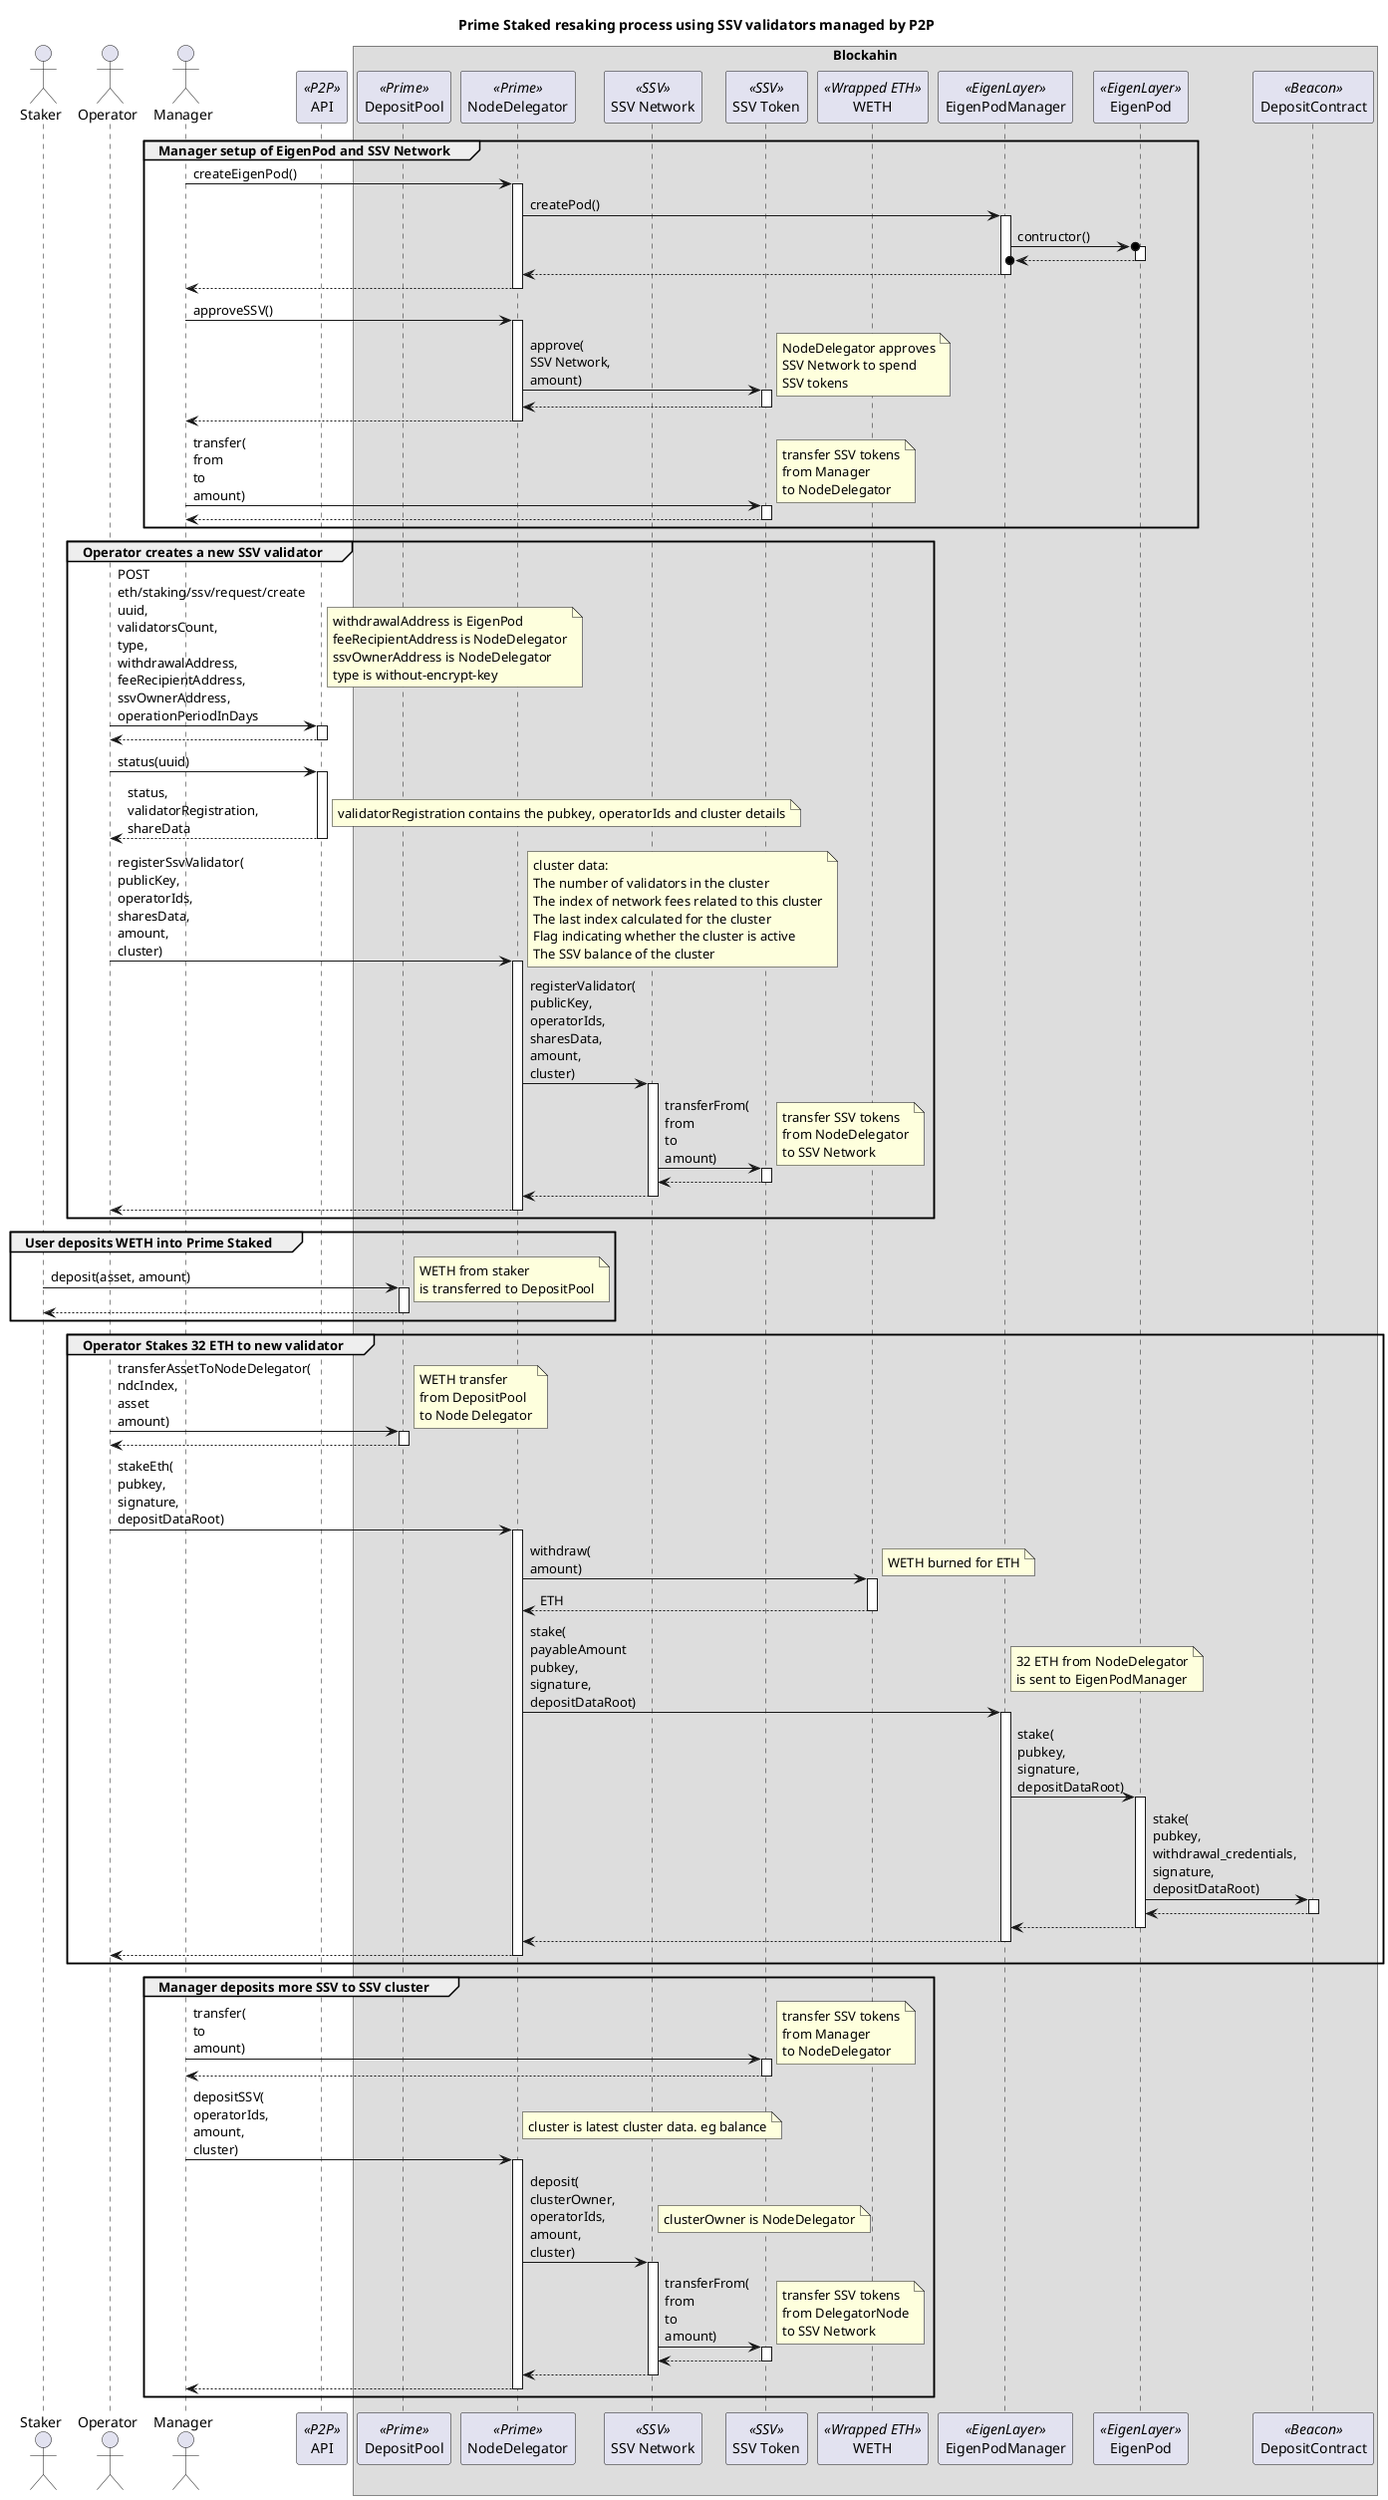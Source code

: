 @startuml

skinparam tabSize 2

title "Prime Staked resaking process using SSV validators managed by P2P"

actor "Staker" as staker
actor "Operator" as op
actor "Manager" as man
participant "API" as api <<P2P>>

box "Blockahin"
participant "DepositPool" as dp <<Prime>>
participant "NodeDelegator" as nd <<Prime>>
participant "SSV Network" as ssvNet <<SSV>>
participant "SSV Token" as ssv <<SSV>>
participant "WETH" as weth <<Wrapped ETH>>
participant "EigenPodManager" as podMan <<EigenLayer>>
participant "EigenPod" as pod <<EigenLayer>>
participant "DepositContract" as dep <<Beacon>>
end box

group Manager setup of EigenPod and SSV Network
man -> nd : createEigenPod()
activate nd
nd -> podMan : createPod()
activate podMan
podMan ->o pod: contructor()
activate pod
return
return
return

man -> nd : approveSSV()
activate nd
nd -> ssv : approve(\nSSV Network,\namount)
activate ssv
note right : NodeDelegator approves\nSSV Network to spend\nSSV tokens
return
' nd -> ssvNet : setFeeRecipientAddress(\nrecipient)
' activate ssvNet
' note right : NodeDelegator set as the fee recipient
' return
return

man -> ssv : transfer(\nfrom\nto\namount)
activate ssv
note right : transfer SSV tokens\nfrom Manager\nto NodeDelegator
return

' man -> ssv : approve(\nSSV Network,\namount)
' activate ssv
' note right : Manger approves\nSSV Network to spend\nSSV tokens
' return

' man -> ssvNet : deposit(clusterOwner,\noperatorIds,\namount,\ncluster)
' activate ssvNet
' note right
' who is the clusterOwner?
' is operatorIds the P2P ids?
' cluster?
' end note
' ssvNet -> ssv : transferFrom(\nfrom\nto\namount)
' activate ssv
' note right: transfer SSV tokens\nfrom Manager\nto SSV Network
' return
' return

end

group Operator creates a new SSV validator

op -> api: POST\neth/staking/ssv/request/create\nuuid,\nvalidatorsCount,\ntype,\nwithdrawalAddress,\nfeeRecipientAddress,\nssvOwnerAddress,\noperationPeriodInDays
activate api
note right
withdrawalAddress is EigenPod
feeRecipientAddress is NodeDelegator
ssvOwnerAddress is NodeDelegator
type is without-encrypt-key
end note
return

op -> api: status(uuid)
activate api
return status,\nvalidatorRegistration,\nshareData
note right : validatorRegistration contains the pubkey, operatorIds and cluster details

op -> nd : registerSsvValidator(\npublicKey,\noperatorIds,\nsharesData,\namount,\ncluster)
activate nd
note right
cluster data:
The number of validators in the cluster
The index of network fees related to this cluster
The last index calculated for the cluster
Flag indicating whether the cluster is active
The SSV balance of the cluster
end note
nd -> ssvNet : registerValidator(\npublicKey,\noperatorIds,\nsharesData,\namount,\ncluster)
activate ssvNet
ssvNet -> ssv : transferFrom(\nfrom\nto\namount)
activate ssv
note right: transfer SSV tokens\nfrom NodeDelegator\nto SSV Network
return
return
return


' op -> ssvNet : bulkRegisterValidator(\npublicKeys,\noperatorIds,\nsharesData,\namount,\ncluster)
' activate ssvNet
' note right : amount 0 as SSV tokens already deposited
' return

end group

group User deposits WETH into Prime Staked

staker -> dp : deposit(asset, amount)
note right : WETH from staker\nis transferred to DepositPool
activate dp
return

end group

group Operator Stakes 32 ETH to new validator

op -> dp : transferAssetToNodeDelegator(\nndcIndex,\nasset\namount)
activate dp
note right : WETH transfer\nfrom DepositPool\nto Node Delegator
return

op -> nd : stakeEth(\npubkey,\nsignature,\ndepositDataRoot)
activate nd
nd -> weth : withdraw(\namount)
activate weth
note right : WETH burned for ETH
return ETH
nd -> podMan : stake(\npayableAmount\npubkey,\nsignature,\ndepositDataRoot)
note right : 32 ETH from NodeDelegator\nis sent to EigenPodManager
activate podMan
podMan -> pod : stake(\npubkey,\nsignature,\ndepositDataRoot)
activate pod
pod -> dep : stake(\npubkey,\nwithdrawal_credentials,\nsignature,\ndepositDataRoot)
activate dep
return
return
return
return


' op -> nd : bulkStakeEth(\n[pubkey,\nsignature,\ndepositDataRoot])
' activate nd
' nd -> weth : withdraw(\namount)
' activate weth
' note right : WETH burned for ETH
' return ETH

' loop For each validator

' nd -> podMan : stake(\npayableAmount\npubkey,\nsignature,\ndepositDataRoot)
' note right : 32 ETH from NodeDelegator\nis sent to EigenPodManager
' activate podMan
' podMan -> pod : stake(\npubkey,\nsignature,\ndepositDataRoot)
' activate pod
' pod -> dep : stake(\npubkey,\nwithdrawal_credentials,\nsignature,\ndepositDataRoot)
' activate dep
' return
' return
' return

' end loop
' return

end group

' group Manager adds another validator

' man -> api: POST nodes-request/create\nuuid,\ntype,\nnodesOptions,\neigenPodOwnerAddress,\ncontrollerAddress,\nfeeRecipientAddress
' activate api
' note right : eigenPodOwnerAddress is the NodeDelegator
' return

' man -> api: status(uuid)
' activate api
' return status,\neigenPodAddress,\npubkey,\nsignature,\ndepositDataRoot,\nwithdrawalCredentials,\ndepositMessageRoot

' end group


group Manager deposits more SSV to SSV cluster


man -> ssv : transfer(\nto\namount)
activate ssv
note right : transfer SSV tokens\nfrom Manager\nto NodeDelegator
return

man -> nd : depositSSV(\noperatorIds,\namount,\ncluster)
activate nd
note right : cluster is latest cluster data. eg balance
nd -> ssvNet : deposit(\nclusterOwner,\noperatorIds,\namount,\ncluster)
activate ssvNet
note right : clusterOwner is NodeDelegator
ssvNet -> ssv : transferFrom(\nfrom\nto\namount)
activate ssv
note right: transfer SSV tokens\nfrom DelegatorNode\nto SSV Network
return
return
return
end group

@enduml
